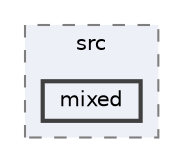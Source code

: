 digraph "env/lib/python3.12/site-packages/numpy/f2py/tests/src/mixed"
{
 // LATEX_PDF_SIZE
  bgcolor="transparent";
  edge [fontname=Helvetica,fontsize=10,labelfontname=Helvetica,labelfontsize=10];
  node [fontname=Helvetica,fontsize=10,shape=box,height=0.2,width=0.4];
  compound=true
  subgraph clusterdir_7ce1ec0de770245b549e74d5a587d6dd {
    graph [ bgcolor="#edf0f7", pencolor="grey50", label="src", fontname=Helvetica,fontsize=10 style="filled,dashed", URL="dir_7ce1ec0de770245b549e74d5a587d6dd.html",tooltip=""]
  dir_47b4976d308d1e5ed8b0acfcb6717861 [label="mixed", fillcolor="#edf0f7", color="grey25", style="filled,bold", URL="dir_47b4976d308d1e5ed8b0acfcb6717861.html",tooltip=""];
  }
}
